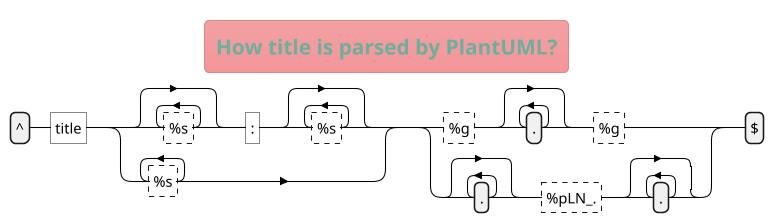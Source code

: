 ' Do not edit
' Theme Gallery
' autogenerated by script
'
@startregex
!theme minty
title How title is parsed by PlantUML?
^title(?:[%s]*:[%s]*|[%s]+)(?:(?:[%g](.*)[%g])|(?:(.*[%pLN_.].*)))$
@endregex
